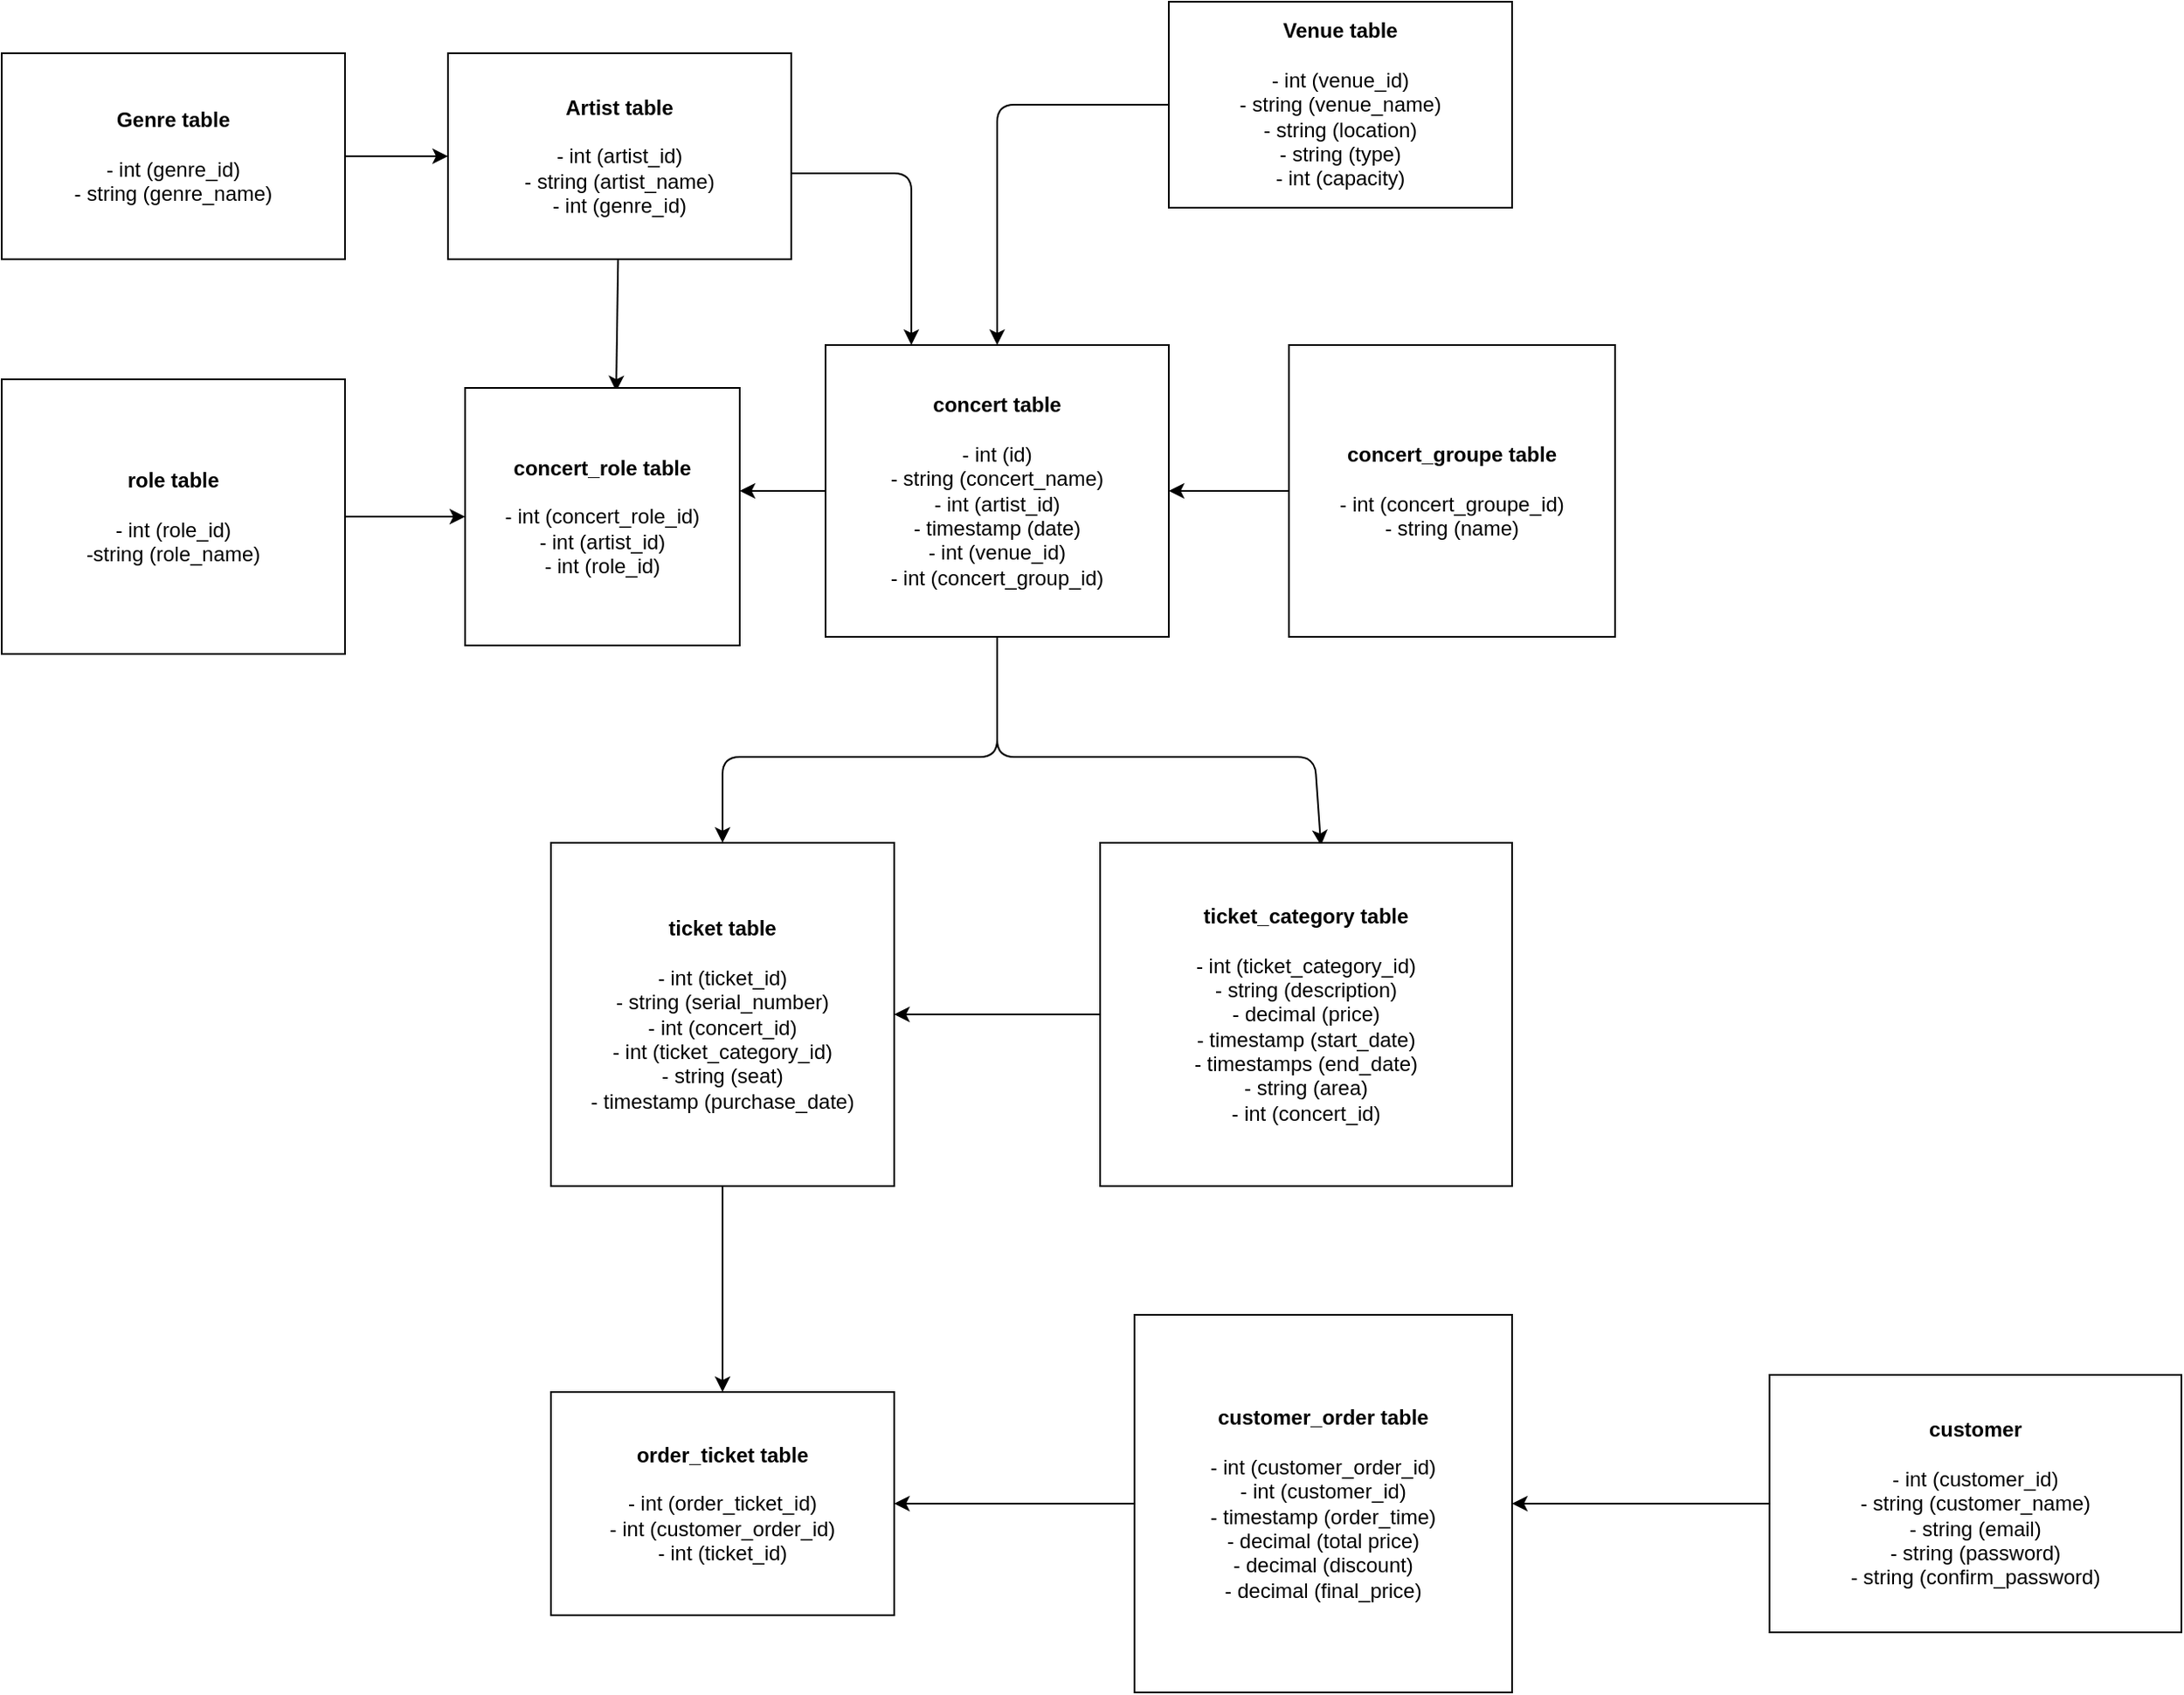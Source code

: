 <mxfile>
    <diagram id="KAAKDNiFRIcpVcVMAywB" name="Page-1">
        <mxGraphModel dx="2087" dy="849" grid="1" gridSize="10" guides="1" tooltips="1" connect="1" arrows="1" fold="1" page="1" pageScale="1" pageWidth="827" pageHeight="1169" math="0" shadow="0">
            <root>
                <mxCell id="0"/>
                <mxCell id="1" parent="0"/>
                <mxCell id="14" style="edgeStyle=none;html=1;entryX=0.55;entryY=0.013;entryDx=0;entryDy=0;entryPerimeter=0;" edge="1" parent="1" source="2" target="11">
                    <mxGeometry relative="1" as="geometry"/>
                </mxCell>
                <mxCell id="2" value="&lt;b&gt;Artist table&lt;/b&gt;&lt;br&gt;&lt;br&gt;&lt;div&gt;- int (artist_id)&lt;/div&gt;&lt;div&gt;- string (artist_name)&lt;/div&gt;&lt;div&gt;- int (genre_id)&lt;/div&gt;" style="rounded=0;whiteSpace=wrap;html=1;align=center;" parent="1" vertex="1">
                    <mxGeometry x="180" y="90" width="200" height="120" as="geometry"/>
                </mxCell>
                <mxCell id="3" value="&lt;b&gt;Venue table&lt;/b&gt;&lt;br&gt;&lt;br&gt;- int (venue_id)&lt;br&gt;- string (venue_name)&lt;br&gt;- string (location)&lt;br&gt;- string (type)&lt;br&gt;- int (capacity)" style="rounded=0;whiteSpace=wrap;html=1;" parent="1" vertex="1">
                    <mxGeometry x="600" y="60" width="200" height="120" as="geometry"/>
                </mxCell>
                <mxCell id="15" style="edgeStyle=none;html=1;entryX=1;entryY=0.4;entryDx=0;entryDy=0;entryPerimeter=0;" edge="1" parent="1" source="4" target="11">
                    <mxGeometry relative="1" as="geometry"/>
                </mxCell>
                <mxCell id="19" style="edgeStyle=none;html=1;entryX=0.5;entryY=0;entryDx=0;entryDy=0;" edge="1" parent="1" source="4" target="17">
                    <mxGeometry relative="1" as="geometry">
                        <Array as="points">
                            <mxPoint x="500" y="500"/>
                            <mxPoint x="340" y="500"/>
                        </Array>
                    </mxGeometry>
                </mxCell>
                <mxCell id="20" style="edgeStyle=none;html=1;entryX=0.536;entryY=0.008;entryDx=0;entryDy=0;entryPerimeter=0;" edge="1" parent="1" source="4" target="18">
                    <mxGeometry relative="1" as="geometry">
                        <Array as="points">
                            <mxPoint x="500" y="500"/>
                            <mxPoint x="685" y="500"/>
                        </Array>
                    </mxGeometry>
                </mxCell>
                <mxCell id="4" value="&lt;b&gt;concert table&lt;/b&gt;&lt;br&gt;&lt;br&gt;- int (id)&lt;br&gt;- string (concert_name)&lt;br&gt;- int (artist_id)&lt;br&gt;- timestamp (date)&lt;br&gt;- int (venue_id)&lt;br&gt;- int (concert_group_id)" style="rounded=0;whiteSpace=wrap;html=1;" parent="1" vertex="1">
                    <mxGeometry x="400" y="260" width="200" height="170" as="geometry"/>
                </mxCell>
                <mxCell id="5" value="" style="endArrow=classic;html=1;entryX=0.25;entryY=0;entryDx=0;entryDy=0;" parent="1" target="4" edge="1">
                    <mxGeometry width="50" height="50" relative="1" as="geometry">
                        <mxPoint x="380" y="160" as="sourcePoint"/>
                        <mxPoint x="320" y="140" as="targetPoint"/>
                        <Array as="points">
                            <mxPoint x="450" y="160"/>
                        </Array>
                    </mxGeometry>
                </mxCell>
                <mxCell id="6" value="" style="endArrow=classic;html=1;exitX=0;exitY=0.5;exitDx=0;exitDy=0;entryX=0.5;entryY=0;entryDx=0;entryDy=0;" parent="1" source="3" target="4" edge="1">
                    <mxGeometry width="50" height="50" relative="1" as="geometry">
                        <mxPoint x="270" y="190" as="sourcePoint"/>
                        <mxPoint x="320" y="140" as="targetPoint"/>
                        <Array as="points">
                            <mxPoint x="500" y="120"/>
                        </Array>
                    </mxGeometry>
                </mxCell>
                <mxCell id="9" style="edgeStyle=none;html=1;entryX=0;entryY=0.5;entryDx=0;entryDy=0;" edge="1" parent="1" source="8" target="2">
                    <mxGeometry relative="1" as="geometry"/>
                </mxCell>
                <mxCell id="8" value="&lt;b&gt;Genre table&lt;/b&gt;&lt;br&gt;&lt;br&gt;- int (genre_id)&lt;br&gt;- string (genre_name)" style="rounded=0;whiteSpace=wrap;html=1;" vertex="1" parent="1">
                    <mxGeometry x="-80" y="90" width="200" height="120" as="geometry"/>
                </mxCell>
                <mxCell id="16" style="edgeStyle=none;html=1;entryX=1;entryY=0.5;entryDx=0;entryDy=0;" edge="1" parent="1" source="10" target="4">
                    <mxGeometry relative="1" as="geometry"/>
                </mxCell>
                <mxCell id="10" value="&lt;b&gt;concert_groupe table&lt;/b&gt;&lt;br&gt;&lt;br&gt;- int (concert_groupe_id)&lt;br&gt;- string (name)" style="rounded=0;whiteSpace=wrap;html=1;" vertex="1" parent="1">
                    <mxGeometry x="670" y="260" width="190" height="170" as="geometry"/>
                </mxCell>
                <mxCell id="11" value="&lt;b&gt;concert_role table&lt;/b&gt;&lt;br&gt;&lt;br&gt;- int (concert_role_id)&lt;br&gt;- int (artist_id)&lt;br&gt;- int (role_id)" style="rounded=0;whiteSpace=wrap;html=1;" vertex="1" parent="1">
                    <mxGeometry x="190" y="285" width="160" height="150" as="geometry"/>
                </mxCell>
                <mxCell id="13" style="edgeStyle=none;html=1;entryX=0;entryY=0.5;entryDx=0;entryDy=0;" edge="1" parent="1" source="12" target="11">
                    <mxGeometry relative="1" as="geometry"/>
                </mxCell>
                <mxCell id="12" value="&lt;b&gt;role table&lt;/b&gt;&lt;br&gt;&lt;br&gt;- int (role_id)&lt;br&gt;-string (role_name)" style="rounded=0;whiteSpace=wrap;html=1;" vertex="1" parent="1">
                    <mxGeometry x="-80" y="280" width="200" height="160" as="geometry"/>
                </mxCell>
                <mxCell id="23" style="edgeStyle=none;html=1;entryX=0.5;entryY=0;entryDx=0;entryDy=0;" edge="1" parent="1" source="17" target="22">
                    <mxGeometry relative="1" as="geometry"/>
                </mxCell>
                <mxCell id="17" value="&lt;b&gt;ticket table&lt;/b&gt;&lt;br&gt;&lt;br&gt;- int (ticket_id)&lt;br&gt;- string (serial_number)&lt;br&gt;- int (concert_id)&lt;br&gt;- int (ticket_category_id)&lt;br&gt;- string (seat)&lt;br&gt;- timestamp (purchase_date)" style="rounded=0;whiteSpace=wrap;html=1;" vertex="1" parent="1">
                    <mxGeometry x="240" y="550" width="200" height="200" as="geometry"/>
                </mxCell>
                <mxCell id="21" style="edgeStyle=none;html=1;entryX=1;entryY=0.5;entryDx=0;entryDy=0;" edge="1" parent="1" source="18" target="17">
                    <mxGeometry relative="1" as="geometry"/>
                </mxCell>
                <mxCell id="18" value="&lt;b&gt;ticket_category table&lt;/b&gt;&lt;br&gt;&lt;br&gt;- int (ticket_category_id)&lt;br&gt;- string (description)&lt;br&gt;- decimal (price)&lt;br&gt;- timestamp (start_date)&lt;br&gt;- timestamps (end_date)&lt;br&gt;- string (area)&lt;br&gt;- int (concert_id)" style="rounded=0;whiteSpace=wrap;html=1;" vertex="1" parent="1">
                    <mxGeometry x="560" y="550" width="240" height="200" as="geometry"/>
                </mxCell>
                <mxCell id="22" value="&lt;b&gt;order_ticket table&lt;/b&gt;&lt;br&gt;&lt;br&gt;- int (order_ticket_id)&lt;br&gt;- int (customer_order_id)&lt;br&gt;- int (ticket_id)" style="rounded=0;whiteSpace=wrap;html=1;" vertex="1" parent="1">
                    <mxGeometry x="240" y="870" width="200" height="130" as="geometry"/>
                </mxCell>
                <mxCell id="25" style="edgeStyle=none;html=1;entryX=1;entryY=0.5;entryDx=0;entryDy=0;" edge="1" parent="1" source="24" target="22">
                    <mxGeometry relative="1" as="geometry"/>
                </mxCell>
                <mxCell id="24" value="&lt;b&gt;customer_order table&lt;/b&gt;&lt;br&gt;&lt;br&gt;- int (customer_order_id)&lt;br&gt;- int (customer_id)&lt;br&gt;- timestamp (order_time)&lt;br&gt;- decimal (total price)&lt;br&gt;- decimal (discount)&lt;br&gt;- decimal (final_price)" style="rounded=0;whiteSpace=wrap;html=1;" vertex="1" parent="1">
                    <mxGeometry x="580" y="825" width="220" height="220" as="geometry"/>
                </mxCell>
                <mxCell id="27" style="edgeStyle=none;html=1;entryX=1;entryY=0.5;entryDx=0;entryDy=0;" edge="1" parent="1" source="26" target="24">
                    <mxGeometry relative="1" as="geometry"/>
                </mxCell>
                <mxCell id="26" value="&lt;b&gt;customer&lt;/b&gt;&lt;br&gt;&lt;br&gt;- int (customer_id)&lt;br&gt;- string (customer_name)&lt;br&gt;- string (email)&lt;br&gt;- string (password)&lt;br&gt;- string (confirm_password)&lt;br&gt;" style="rounded=0;whiteSpace=wrap;html=1;" vertex="1" parent="1">
                    <mxGeometry x="950" y="860" width="240" height="150" as="geometry"/>
                </mxCell>
            </root>
        </mxGraphModel>
    </diagram>
</mxfile>